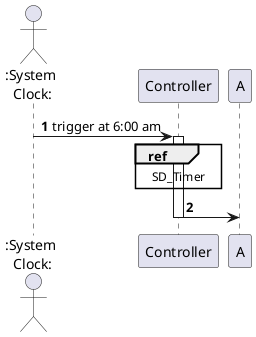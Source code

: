 @startuml

autonumber

actor ":System\n Clock:" as Clock
participant Controller

Clock -> Controller : trigger at 6:00 am
activate Controller
ref over Controller : SD_Timer
Controller -> A
deactivate Controller

@enduml